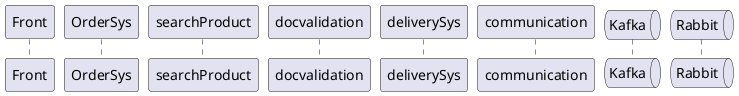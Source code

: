 @startuml
participant Front
participant OrderSys
participant searchProduct
participant docvalidation
participant deliverySys
participant communication
queue Kafka
queue Rabbit

@enduml